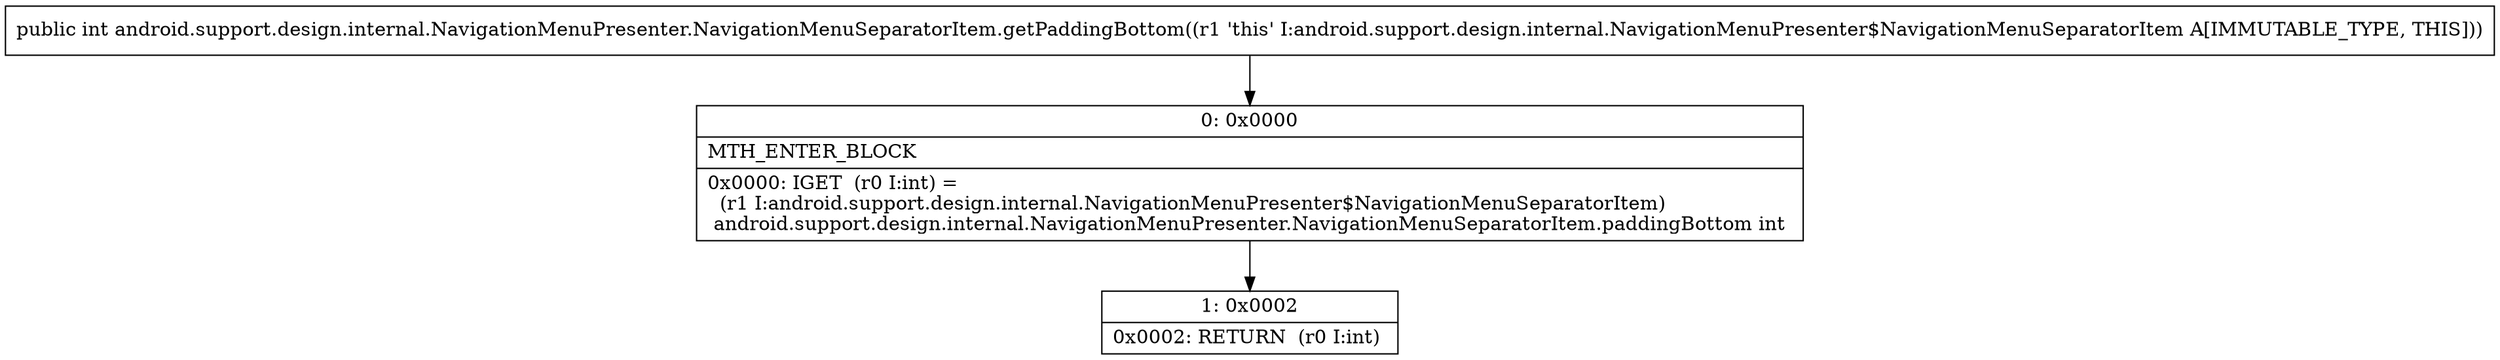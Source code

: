 digraph "CFG forandroid.support.design.internal.NavigationMenuPresenter.NavigationMenuSeparatorItem.getPaddingBottom()I" {
Node_0 [shape=record,label="{0\:\ 0x0000|MTH_ENTER_BLOCK\l|0x0000: IGET  (r0 I:int) = \l  (r1 I:android.support.design.internal.NavigationMenuPresenter$NavigationMenuSeparatorItem)\l android.support.design.internal.NavigationMenuPresenter.NavigationMenuSeparatorItem.paddingBottom int \l}"];
Node_1 [shape=record,label="{1\:\ 0x0002|0x0002: RETURN  (r0 I:int) \l}"];
MethodNode[shape=record,label="{public int android.support.design.internal.NavigationMenuPresenter.NavigationMenuSeparatorItem.getPaddingBottom((r1 'this' I:android.support.design.internal.NavigationMenuPresenter$NavigationMenuSeparatorItem A[IMMUTABLE_TYPE, THIS])) }"];
MethodNode -> Node_0;
Node_0 -> Node_1;
}

